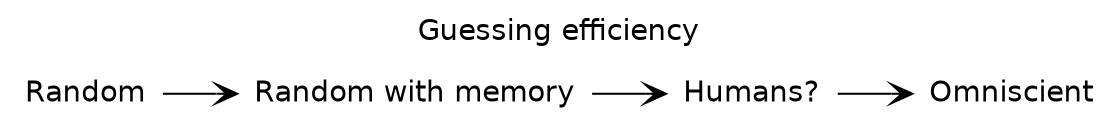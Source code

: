 digraph {
  rankdir = LR;
  fontname = Helvetica;
  node[shape=none fontname=Helvetica];
  edge[arrowhead=vee];
  label = "Guessing efficiency";
  labelloc = t;
  totally_random -> random_with_memory -> humans -> omniscient;
  totally_random[label="Random"];
  random_with_memory[label="Random with memory"];
  humans[label="Humans?"];
  omniscient[label="Omniscient"];
}
